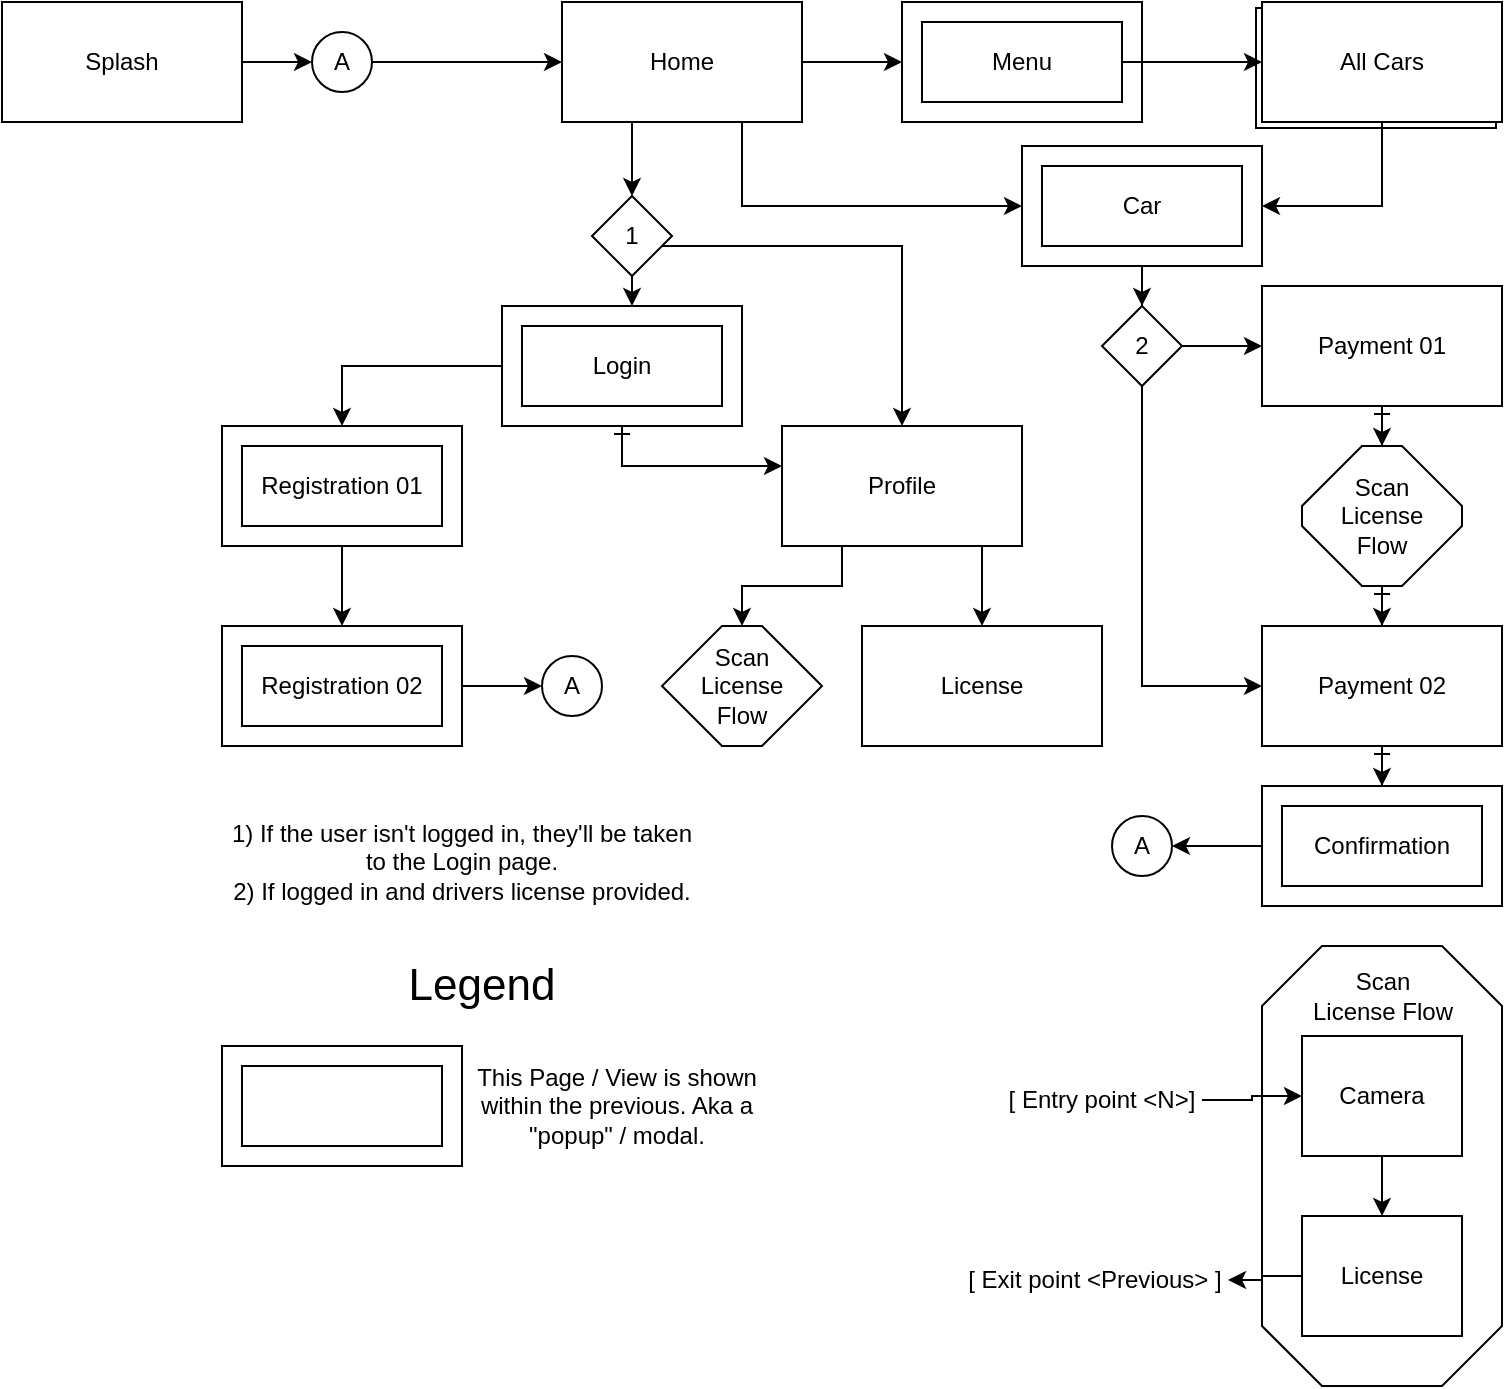 <mxfile>
    <diagram name="Side-1" id="9zV4TEWNxLsRhH_TJFxu">
        <mxGraphModel dx="2009" dy="663" grid="1" gridSize="10" guides="1" tooltips="1" connect="1" arrows="1" fold="1" page="1" pageScale="1" pageWidth="827" pageHeight="1169" math="0" shadow="0">
            <root>
                <mxCell id="0"/>
                <mxCell id="1" parent="0"/>
                <mxCell id="CM-ucKZ6M1BcmzQsLJ6T-2" style="edgeStyle=orthogonalEdgeStyle;rounded=0;orthogonalLoop=1;jettySize=auto;html=1;entryX=0.5;entryY=0;entryDx=0;entryDy=0;" parent="1" source="CM-ucKZ6M1BcmzQsLJ6T-1" target="CM-ucKZ6M1BcmzQsLJ6T-3" edge="1">
                    <mxGeometry relative="1" as="geometry">
                        <mxPoint x="140" y="320" as="targetPoint"/>
                        <Array as="points">
                            <mxPoint x="145" y="160"/>
                            <mxPoint x="145" y="160"/>
                        </Array>
                    </mxGeometry>
                </mxCell>
                <mxCell id="CM-ucKZ6M1BcmzQsLJ6T-20" style="edgeStyle=orthogonalEdgeStyle;rounded=0;orthogonalLoop=1;jettySize=auto;html=1;entryX=0;entryY=0.5;entryDx=0;entryDy=0;" parent="1" source="CM-ucKZ6M1BcmzQsLJ6T-1" target="CM-ucKZ6M1BcmzQsLJ6T-58" edge="1">
                    <mxGeometry relative="1" as="geometry"/>
                </mxCell>
                <mxCell id="CM-ucKZ6M1BcmzQsLJ6T-23" style="edgeStyle=orthogonalEdgeStyle;rounded=0;orthogonalLoop=1;jettySize=auto;html=1;" parent="1" source="CM-ucKZ6M1BcmzQsLJ6T-1" target="CM-ucKZ6M1BcmzQsLJ6T-22" edge="1">
                    <mxGeometry relative="1" as="geometry">
                        <Array as="points">
                            <mxPoint x="200" y="190"/>
                        </Array>
                    </mxGeometry>
                </mxCell>
                <mxCell id="CM-ucKZ6M1BcmzQsLJ6T-1" value="Home" style="rounded=0;whiteSpace=wrap;html=1;" parent="1" vertex="1">
                    <mxGeometry x="110" y="88" width="120" height="60" as="geometry"/>
                </mxCell>
                <mxCell id="CM-ucKZ6M1BcmzQsLJ6T-11" style="edgeStyle=orthogonalEdgeStyle;rounded=0;orthogonalLoop=1;jettySize=auto;html=1;" parent="1" source="CM-ucKZ6M1BcmzQsLJ6T-3" target="CM-ucKZ6M1BcmzQsLJ6T-10" edge="1">
                    <mxGeometry relative="1" as="geometry">
                        <Array as="points">
                            <mxPoint x="280" y="210"/>
                        </Array>
                    </mxGeometry>
                </mxCell>
                <mxCell id="CM-ucKZ6M1BcmzQsLJ6T-15" style="edgeStyle=orthogonalEdgeStyle;rounded=0;orthogonalLoop=1;jettySize=auto;html=1;" parent="1" source="CM-ucKZ6M1BcmzQsLJ6T-3" target="CM-ucKZ6M1BcmzQsLJ6T-14" edge="1">
                    <mxGeometry relative="1" as="geometry">
                        <Array as="points">
                            <mxPoint x="140" y="195"/>
                        </Array>
                    </mxGeometry>
                </mxCell>
                <mxCell id="CM-ucKZ6M1BcmzQsLJ6T-3" value="1" style="rhombus;whiteSpace=wrap;html=1;" parent="1" vertex="1">
                    <mxGeometry x="125" y="185" width="40" height="40" as="geometry"/>
                </mxCell>
                <mxCell id="CM-ucKZ6M1BcmzQsLJ6T-7" style="edgeStyle=orthogonalEdgeStyle;rounded=0;orthogonalLoop=1;jettySize=auto;html=1;startArrow=none;startFill=0;" parent="1" source="CM-ucKZ6M1BcmzQsLJ6T-4" target="CM-ucKZ6M1BcmzQsLJ6T-6" edge="1">
                    <mxGeometry relative="1" as="geometry"/>
                </mxCell>
                <mxCell id="CM-ucKZ6M1BcmzQsLJ6T-4" value="Registration 01" style="rounded=0;whiteSpace=wrap;html=1;" parent="1" vertex="1">
                    <mxGeometry x="-60" y="300" width="120" height="60" as="geometry"/>
                </mxCell>
                <mxCell id="L1UlGoUOrRTjfS1j5b0A-2" style="edgeStyle=orthogonalEdgeStyle;rounded=0;orthogonalLoop=1;jettySize=auto;html=1;" parent="1" source="CM-ucKZ6M1BcmzQsLJ6T-6" target="L1UlGoUOrRTjfS1j5b0A-1" edge="1">
                    <mxGeometry relative="1" as="geometry"/>
                </mxCell>
                <mxCell id="CM-ucKZ6M1BcmzQsLJ6T-6" value="Registration 02" style="rounded=0;whiteSpace=wrap;html=1;" parent="1" vertex="1">
                    <mxGeometry x="-60" y="400" width="120" height="60" as="geometry"/>
                </mxCell>
                <mxCell id="CM-ucKZ6M1BcmzQsLJ6T-8" value="1) If the user isn't logged in, they'll be taken to the Login page.&lt;br&gt;2) If logged in and drivers license provided." style="text;html=1;strokeColor=none;fillColor=none;align=center;verticalAlign=middle;whiteSpace=wrap;rounded=0;" parent="1" vertex="1">
                    <mxGeometry x="-60" y="490" width="240" height="55" as="geometry"/>
                </mxCell>
                <mxCell id="CM-ucKZ6M1BcmzQsLJ6T-13" style="edgeStyle=orthogonalEdgeStyle;rounded=0;orthogonalLoop=1;jettySize=auto;html=1;" parent="1" source="CM-ucKZ6M1BcmzQsLJ6T-10" target="CM-ucKZ6M1BcmzQsLJ6T-12" edge="1">
                    <mxGeometry relative="1" as="geometry">
                        <Array as="points">
                            <mxPoint x="320" y="370"/>
                            <mxPoint x="320" y="370"/>
                        </Array>
                    </mxGeometry>
                </mxCell>
                <mxCell id="CM-ucKZ6M1BcmzQsLJ6T-55" style="edgeStyle=orthogonalEdgeStyle;rounded=0;orthogonalLoop=1;jettySize=auto;html=1;entryX=0.5;entryY=0;entryDx=0;entryDy=0;entryPerimeter=0;" parent="1" source="CM-ucKZ6M1BcmzQsLJ6T-10" target="CM-ucKZ6M1BcmzQsLJ6T-52" edge="1">
                    <mxGeometry relative="1" as="geometry">
                        <Array as="points">
                            <mxPoint x="250" y="380"/>
                            <mxPoint x="200" y="380"/>
                        </Array>
                    </mxGeometry>
                </mxCell>
                <mxCell id="CM-ucKZ6M1BcmzQsLJ6T-10" value="Profile" style="rounded=0;whiteSpace=wrap;html=1;" parent="1" vertex="1">
                    <mxGeometry x="220" y="300" width="120" height="60" as="geometry"/>
                </mxCell>
                <mxCell id="CM-ucKZ6M1BcmzQsLJ6T-12" value="License" style="rounded=0;whiteSpace=wrap;html=1;" parent="1" vertex="1">
                    <mxGeometry x="260" y="400" width="120" height="60" as="geometry"/>
                </mxCell>
                <mxCell id="CM-ucKZ6M1BcmzQsLJ6T-16" style="edgeStyle=orthogonalEdgeStyle;rounded=0;orthogonalLoop=1;jettySize=auto;html=1;entryX=0.5;entryY=0;entryDx=0;entryDy=0;" parent="1" source="CM-ucKZ6M1BcmzQsLJ6T-14" target="CM-ucKZ6M1BcmzQsLJ6T-4" edge="1">
                    <mxGeometry relative="1" as="geometry">
                        <Array as="points">
                            <mxPoint y="270"/>
                        </Array>
                    </mxGeometry>
                </mxCell>
                <mxCell id="CM-ucKZ6M1BcmzQsLJ6T-17" style="edgeStyle=orthogonalEdgeStyle;rounded=0;orthogonalLoop=1;jettySize=auto;html=1;startArrow=ERone;startFill=0;" parent="1" source="CM-ucKZ6M1BcmzQsLJ6T-14" target="CM-ucKZ6M1BcmzQsLJ6T-10" edge="1">
                    <mxGeometry relative="1" as="geometry">
                        <Array as="points">
                            <mxPoint x="140" y="320"/>
                        </Array>
                    </mxGeometry>
                </mxCell>
                <mxCell id="CM-ucKZ6M1BcmzQsLJ6T-14" value="Login" style="rounded=0;whiteSpace=wrap;html=1;" parent="1" vertex="1">
                    <mxGeometry x="80" y="240" width="120" height="60" as="geometry"/>
                </mxCell>
                <mxCell id="CM-ucKZ6M1BcmzQsLJ6T-19" value="All Cars" style="rounded=0;whiteSpace=wrap;html=1;" parent="1" vertex="1">
                    <mxGeometry x="457" y="91" width="120" height="60" as="geometry"/>
                </mxCell>
                <mxCell id="CM-ucKZ6M1BcmzQsLJ6T-25" style="edgeStyle=orthogonalEdgeStyle;rounded=0;orthogonalLoop=1;jettySize=auto;html=1;" parent="1" source="CM-ucKZ6M1BcmzQsLJ6T-21" target="CM-ucKZ6M1BcmzQsLJ6T-22" edge="1">
                    <mxGeometry relative="1" as="geometry">
                        <Array as="points">
                            <mxPoint x="520" y="190"/>
                        </Array>
                    </mxGeometry>
                </mxCell>
                <mxCell id="CM-ucKZ6M1BcmzQsLJ6T-21" value="All Cars" style="rounded=0;whiteSpace=wrap;html=1;" parent="1" vertex="1">
                    <mxGeometry x="460" y="88" width="120" height="60" as="geometry"/>
                </mxCell>
                <mxCell id="CM-ucKZ6M1BcmzQsLJ6T-26" style="edgeStyle=orthogonalEdgeStyle;rounded=0;orthogonalLoop=1;jettySize=auto;html=1;entryX=0.5;entryY=0;entryDx=0;entryDy=0;" parent="1" source="CM-ucKZ6M1BcmzQsLJ6T-22" target="CM-ucKZ6M1BcmzQsLJ6T-27" edge="1">
                    <mxGeometry relative="1" as="geometry">
                        <mxPoint x="400" y="260" as="targetPoint"/>
                    </mxGeometry>
                </mxCell>
                <mxCell id="CM-ucKZ6M1BcmzQsLJ6T-22" value="Car" style="rounded=0;whiteSpace=wrap;html=1;" parent="1" vertex="1">
                    <mxGeometry x="340" y="160" width="120" height="60" as="geometry"/>
                </mxCell>
                <mxCell id="CM-ucKZ6M1BcmzQsLJ6T-28" style="edgeStyle=orthogonalEdgeStyle;rounded=0;orthogonalLoop=1;jettySize=auto;html=1;" parent="1" source="CM-ucKZ6M1BcmzQsLJ6T-27" target="CM-ucKZ6M1BcmzQsLJ6T-29" edge="1">
                    <mxGeometry relative="1" as="geometry">
                        <mxPoint x="470" y="260" as="targetPoint"/>
                    </mxGeometry>
                </mxCell>
                <mxCell id="CM-ucKZ6M1BcmzQsLJ6T-31" style="edgeStyle=orthogonalEdgeStyle;rounded=0;orthogonalLoop=1;jettySize=auto;html=1;" parent="1" source="CM-ucKZ6M1BcmzQsLJ6T-27" target="CM-ucKZ6M1BcmzQsLJ6T-30" edge="1">
                    <mxGeometry relative="1" as="geometry">
                        <Array as="points">
                            <mxPoint x="400" y="430"/>
                        </Array>
                    </mxGeometry>
                </mxCell>
                <mxCell id="CM-ucKZ6M1BcmzQsLJ6T-27" value="2" style="rhombus;whiteSpace=wrap;html=1;" parent="1" vertex="1">
                    <mxGeometry x="380" y="240" width="40" height="40" as="geometry"/>
                </mxCell>
                <mxCell id="CM-ucKZ6M1BcmzQsLJ6T-32" style="edgeStyle=orthogonalEdgeStyle;rounded=0;orthogonalLoop=1;jettySize=auto;html=1;startArrow=ERone;startFill=0;" parent="1" source="CM-ucKZ6M1BcmzQsLJ6T-50" target="CM-ucKZ6M1BcmzQsLJ6T-30" edge="1">
                    <mxGeometry relative="1" as="geometry"/>
                </mxCell>
                <mxCell id="CM-ucKZ6M1BcmzQsLJ6T-29" value="Payment 01" style="rounded=0;whiteSpace=wrap;html=1;" parent="1" vertex="1">
                    <mxGeometry x="460" y="230" width="120" height="60" as="geometry"/>
                </mxCell>
                <mxCell id="CM-ucKZ6M1BcmzQsLJ6T-35" value="" style="edgeStyle=orthogonalEdgeStyle;rounded=0;orthogonalLoop=1;jettySize=auto;html=1;startArrow=ERone;startFill=0;" parent="1" source="CM-ucKZ6M1BcmzQsLJ6T-30" target="CM-ucKZ6M1BcmzQsLJ6T-34" edge="1">
                    <mxGeometry relative="1" as="geometry"/>
                </mxCell>
                <mxCell id="CM-ucKZ6M1BcmzQsLJ6T-30" value="Payment 02" style="rounded=0;whiteSpace=wrap;html=1;" parent="1" vertex="1">
                    <mxGeometry x="460" y="400" width="120" height="60" as="geometry"/>
                </mxCell>
                <mxCell id="CM-ucKZ6M1BcmzQsLJ6T-40" style="edgeStyle=orthogonalEdgeStyle;rounded=0;orthogonalLoop=1;jettySize=auto;html=1;entryX=1;entryY=0.5;entryDx=0;entryDy=0;" parent="1" source="CM-ucKZ6M1BcmzQsLJ6T-34" target="CM-ucKZ6M1BcmzQsLJ6T-39" edge="1">
                    <mxGeometry relative="1" as="geometry"/>
                </mxCell>
                <mxCell id="CM-ucKZ6M1BcmzQsLJ6T-34" value="Confirmation" style="whiteSpace=wrap;html=1;rounded=0;" parent="1" vertex="1">
                    <mxGeometry x="460" y="480" width="120" height="60" as="geometry"/>
                </mxCell>
                <mxCell id="CM-ucKZ6M1BcmzQsLJ6T-38" style="edgeStyle=orthogonalEdgeStyle;rounded=0;orthogonalLoop=1;jettySize=auto;html=1;" parent="1" source="CM-ucKZ6M1BcmzQsLJ6T-37" target="CM-ucKZ6M1BcmzQsLJ6T-1" edge="1">
                    <mxGeometry relative="1" as="geometry"/>
                </mxCell>
                <mxCell id="CM-ucKZ6M1BcmzQsLJ6T-37" value="A" style="ellipse;whiteSpace=wrap;html=1;aspect=fixed;" parent="1" vertex="1">
                    <mxGeometry x="-15" y="103" width="30" height="30" as="geometry"/>
                </mxCell>
                <mxCell id="CM-ucKZ6M1BcmzQsLJ6T-39" value="A" style="ellipse;whiteSpace=wrap;html=1;aspect=fixed;" parent="1" vertex="1">
                    <mxGeometry x="385" y="495" width="30" height="30" as="geometry"/>
                </mxCell>
                <mxCell id="CM-ucKZ6M1BcmzQsLJ6T-41" value="" style="whiteSpace=wrap;html=1;shape=mxgraph.basic.octagon2;align=center;verticalAlign=middle;dx=15;" parent="1" vertex="1">
                    <mxGeometry x="460" y="560" width="120" height="220" as="geometry"/>
                </mxCell>
                <mxCell id="CM-ucKZ6M1BcmzQsLJ6T-57" style="edgeStyle=orthogonalEdgeStyle;rounded=0;orthogonalLoop=1;jettySize=auto;html=1;" parent="1" source="CM-ucKZ6M1BcmzQsLJ6T-44" target="CM-ucKZ6M1BcmzQsLJ6T-46" edge="1">
                    <mxGeometry relative="1" as="geometry"/>
                </mxCell>
                <mxCell id="CM-ucKZ6M1BcmzQsLJ6T-44" value="[ Entry point &amp;lt;N&amp;gt;]" style="text;html=1;strokeColor=none;fillColor=none;align=center;verticalAlign=middle;whiteSpace=wrap;rounded=0;" parent="1" vertex="1">
                    <mxGeometry x="330" y="622" width="100" height="30" as="geometry"/>
                </mxCell>
                <mxCell id="CM-ucKZ6M1BcmzQsLJ6T-45" value="Scan &lt;br&gt;License Flow" style="text;html=1;strokeColor=none;fillColor=none;align=center;verticalAlign=middle;whiteSpace=wrap;rounded=0;" parent="1" vertex="1">
                    <mxGeometry x="472.5" y="570" width="95" height="30" as="geometry"/>
                </mxCell>
                <mxCell id="CM-ucKZ6M1BcmzQsLJ6T-48" value="" style="edgeStyle=orthogonalEdgeStyle;rounded=0;orthogonalLoop=1;jettySize=auto;html=1;" parent="1" source="CM-ucKZ6M1BcmzQsLJ6T-46" target="CM-ucKZ6M1BcmzQsLJ6T-47" edge="1">
                    <mxGeometry relative="1" as="geometry"/>
                </mxCell>
                <mxCell id="CM-ucKZ6M1BcmzQsLJ6T-46" value="Camera" style="rounded=0;whiteSpace=wrap;html=1;" parent="1" vertex="1">
                    <mxGeometry x="480" y="605" width="80" height="60" as="geometry"/>
                </mxCell>
                <mxCell id="CM-ucKZ6M1BcmzQsLJ6T-56" style="edgeStyle=orthogonalEdgeStyle;rounded=0;orthogonalLoop=1;jettySize=auto;html=1;" parent="1" source="CM-ucKZ6M1BcmzQsLJ6T-47" target="CM-ucKZ6M1BcmzQsLJ6T-49" edge="1">
                    <mxGeometry relative="1" as="geometry"/>
                </mxCell>
                <mxCell id="CM-ucKZ6M1BcmzQsLJ6T-47" value="License" style="rounded=0;whiteSpace=wrap;html=1;" parent="1" vertex="1">
                    <mxGeometry x="480" y="695" width="80" height="60" as="geometry"/>
                </mxCell>
                <mxCell id="CM-ucKZ6M1BcmzQsLJ6T-49" value="[ Exit point &amp;lt;Previous&amp;gt; ]" style="text;html=1;strokeColor=none;fillColor=none;align=center;verticalAlign=middle;whiteSpace=wrap;rounded=0;" parent="1" vertex="1">
                    <mxGeometry x="310" y="712" width="133" height="30" as="geometry"/>
                </mxCell>
                <mxCell id="CM-ucKZ6M1BcmzQsLJ6T-51" value="" style="edgeStyle=orthogonalEdgeStyle;rounded=0;orthogonalLoop=1;jettySize=auto;html=1;startArrow=ERone;startFill=0;" parent="1" source="CM-ucKZ6M1BcmzQsLJ6T-29" target="CM-ucKZ6M1BcmzQsLJ6T-50" edge="1">
                    <mxGeometry relative="1" as="geometry">
                        <mxPoint x="520" y="290" as="sourcePoint"/>
                        <mxPoint x="520" y="400" as="targetPoint"/>
                    </mxGeometry>
                </mxCell>
                <mxCell id="CM-ucKZ6M1BcmzQsLJ6T-50" value="Scan &lt;br&gt;License&lt;br&gt;Flow" style="whiteSpace=wrap;html=1;shape=mxgraph.basic.octagon2;align=center;verticalAlign=middle;dx=15;" parent="1" vertex="1">
                    <mxGeometry x="480" y="310" width="80" height="70" as="geometry"/>
                </mxCell>
                <mxCell id="CM-ucKZ6M1BcmzQsLJ6T-52" value="Scan &lt;br&gt;License&lt;br&gt;Flow" style="whiteSpace=wrap;html=1;shape=mxgraph.basic.octagon2;align=center;verticalAlign=middle;dx=15;" parent="1" vertex="1">
                    <mxGeometry x="160" y="400" width="80" height="60" as="geometry"/>
                </mxCell>
                <mxCell id="CM-ucKZ6M1BcmzQsLJ6T-58" value="Menu" style="rounded=0;whiteSpace=wrap;html=1;" parent="1" vertex="1">
                    <mxGeometry x="280" y="88" width="120" height="60" as="geometry"/>
                </mxCell>
                <mxCell id="CM-ucKZ6M1BcmzQsLJ6T-59" value="" style="rounded=0;whiteSpace=wrap;html=1;fillColor=none;" parent="1" vertex="1">
                    <mxGeometry x="90" y="250" width="100" height="40" as="geometry"/>
                </mxCell>
                <mxCell id="CM-ucKZ6M1BcmzQsLJ6T-60" value="" style="rounded=0;whiteSpace=wrap;html=1;" parent="1" vertex="1">
                    <mxGeometry x="-60" y="610" width="120" height="60" as="geometry"/>
                </mxCell>
                <mxCell id="CM-ucKZ6M1BcmzQsLJ6T-61" value="" style="rounded=0;whiteSpace=wrap;html=1;fillColor=none;" parent="1" vertex="1">
                    <mxGeometry x="-50" y="620" width="100" height="40" as="geometry"/>
                </mxCell>
                <mxCell id="CM-ucKZ6M1BcmzQsLJ6T-62" value="" style="rounded=0;whiteSpace=wrap;html=1;fillColor=none;" parent="1" vertex="1">
                    <mxGeometry x="-50" y="310" width="100" height="40" as="geometry"/>
                </mxCell>
                <mxCell id="CM-ucKZ6M1BcmzQsLJ6T-63" value="" style="rounded=0;whiteSpace=wrap;html=1;fillColor=none;" parent="1" vertex="1">
                    <mxGeometry x="-50" y="410" width="100" height="40" as="geometry"/>
                </mxCell>
                <mxCell id="CM-ucKZ6M1BcmzQsLJ6T-64" value="&lt;font style=&quot;font-size: 22px;&quot;&gt;Legend&lt;/font&gt;" style="text;html=1;strokeColor=none;fillColor=none;align=center;verticalAlign=middle;whiteSpace=wrap;rounded=0;" parent="1" vertex="1">
                    <mxGeometry x="15" y="560" width="110" height="40" as="geometry"/>
                </mxCell>
                <mxCell id="CM-ucKZ6M1BcmzQsLJ6T-65" value="This Page / View is shown within the previous. Aka a &quot;popup&quot; / modal." style="text;html=1;strokeColor=none;fillColor=none;align=center;verticalAlign=middle;whiteSpace=wrap;rounded=0;" parent="1" vertex="1">
                    <mxGeometry x="65" y="610" width="145" height="60" as="geometry"/>
                </mxCell>
                <mxCell id="CM-ucKZ6M1BcmzQsLJ6T-66" value="" style="rounded=0;whiteSpace=wrap;html=1;fillColor=none;" parent="1" vertex="1">
                    <mxGeometry x="350" y="170" width="100" height="40" as="geometry"/>
                </mxCell>
                <mxCell id="CM-ucKZ6M1BcmzQsLJ6T-69" style="edgeStyle=orthogonalEdgeStyle;rounded=0;orthogonalLoop=1;jettySize=auto;html=1;" parent="1" source="CM-ucKZ6M1BcmzQsLJ6T-67" target="CM-ucKZ6M1BcmzQsLJ6T-21" edge="1">
                    <mxGeometry relative="1" as="geometry"/>
                </mxCell>
                <mxCell id="CM-ucKZ6M1BcmzQsLJ6T-67" value="" style="rounded=0;whiteSpace=wrap;html=1;fillColor=none;" parent="1" vertex="1">
                    <mxGeometry x="290" y="98" width="100" height="40" as="geometry"/>
                </mxCell>
                <mxCell id="CM-ucKZ6M1BcmzQsLJ6T-68" value="" style="rounded=0;whiteSpace=wrap;html=1;fillColor=none;" parent="1" vertex="1">
                    <mxGeometry x="470" y="490" width="100" height="40" as="geometry"/>
                </mxCell>
                <mxCell id="L1UlGoUOrRTjfS1j5b0A-1" value="A" style="ellipse;whiteSpace=wrap;html=1;aspect=fixed;" parent="1" vertex="1">
                    <mxGeometry x="100" y="415" width="30" height="30" as="geometry"/>
                </mxCell>
                <mxCell id="3" style="edgeStyle=none;html=1;exitX=1;exitY=0.5;exitDx=0;exitDy=0;" edge="1" parent="1" source="2" target="CM-ucKZ6M1BcmzQsLJ6T-37">
                    <mxGeometry relative="1" as="geometry"/>
                </mxCell>
                <mxCell id="2" value="Splash" style="rounded=0;whiteSpace=wrap;html=1;" vertex="1" parent="1">
                    <mxGeometry x="-170" y="88" width="120" height="60" as="geometry"/>
                </mxCell>
            </root>
        </mxGraphModel>
    </diagram>
</mxfile>
